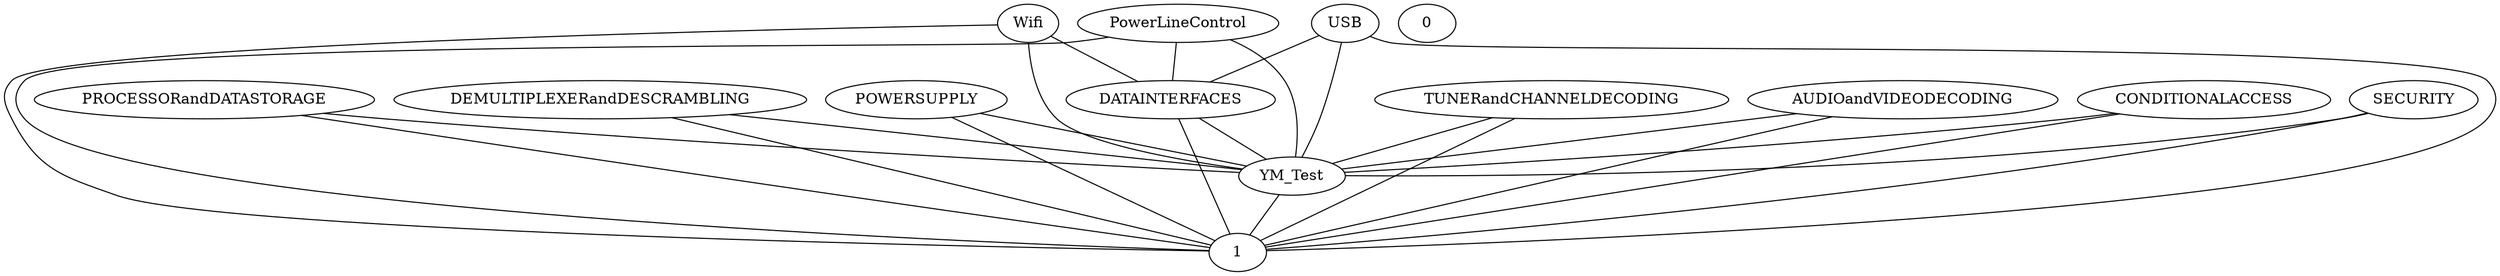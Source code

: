 graph G {
  PROCESSORandDATASTORAGE;
  DEMULTIPLEXERandDESCRAMBLING;
  POWERSUPPLY;
  Wifi;
  PowerLineControl;
  YM_Test;
  TUNERandCHANNELDECODING;
  DATAINTERFACES;
  AUDIOandVIDEODECODING;
  CONDITIONALACCESS;
  0;
  USB;
  SECURITY;
  1;
  Wifi -- DATAINTERFACES;
  POWERSUPPLY -- YM_Test;
  TUNERandCHANNELDECODING -- YM_Test;
  DEMULTIPLEXERandDESCRAMBLING -- YM_Test;
  CONDITIONALACCESS -- YM_Test;
  USB -- DATAINTERFACES;
  PowerLineControl -- DATAINTERFACES;
  DATAINTERFACES -- YM_Test;
  AUDIOandVIDEODECODING -- YM_Test;
  PROCESSORandDATASTORAGE -- YM_Test;
  YM_Test -- 1;
  SECURITY -- YM_Test;
  PROCESSORandDATASTORAGE -- 1;
  DEMULTIPLEXERandDESCRAMBLING -- 1;
  POWERSUPPLY -- 1;
  Wifi -- YM_Test;
  PowerLineControl -- YM_Test;
  TUNERandCHANNELDECODING -- 1;
  DATAINTERFACES -- 1;
  AUDIOandVIDEODECODING -- 1;
  CONDITIONALACCESS -- 1;
  USB -- YM_Test;
  USB -- 1;
  SECURITY -- 1;
  Wifi -- 1;
  PowerLineControl -- 1;
}
